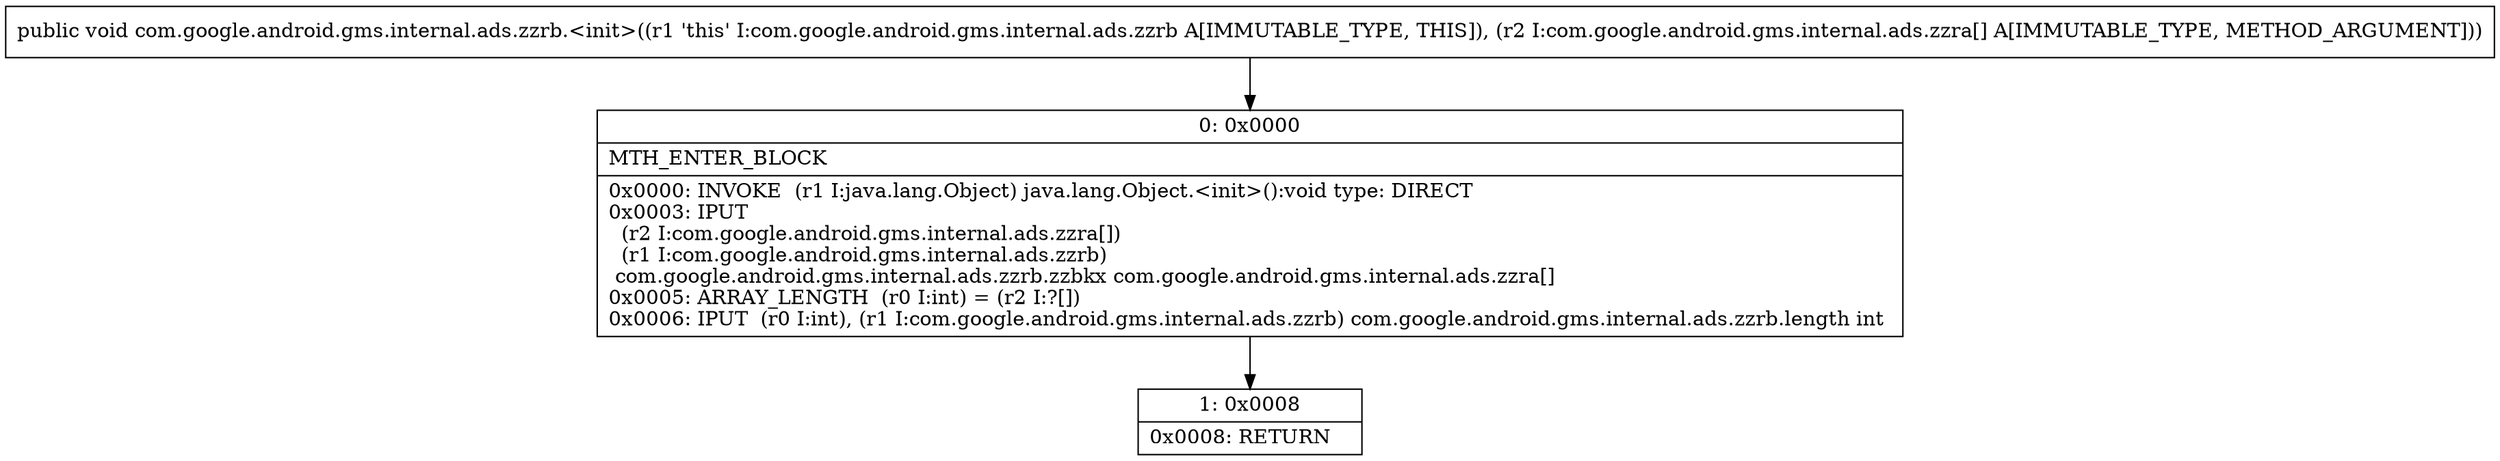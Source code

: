 digraph "CFG forcom.google.android.gms.internal.ads.zzrb.\<init\>([Lcom\/google\/android\/gms\/internal\/ads\/zzra;)V" {
Node_0 [shape=record,label="{0\:\ 0x0000|MTH_ENTER_BLOCK\l|0x0000: INVOKE  (r1 I:java.lang.Object) java.lang.Object.\<init\>():void type: DIRECT \l0x0003: IPUT  \l  (r2 I:com.google.android.gms.internal.ads.zzra[])\l  (r1 I:com.google.android.gms.internal.ads.zzrb)\l com.google.android.gms.internal.ads.zzrb.zzbkx com.google.android.gms.internal.ads.zzra[] \l0x0005: ARRAY_LENGTH  (r0 I:int) = (r2 I:?[]) \l0x0006: IPUT  (r0 I:int), (r1 I:com.google.android.gms.internal.ads.zzrb) com.google.android.gms.internal.ads.zzrb.length int \l}"];
Node_1 [shape=record,label="{1\:\ 0x0008|0x0008: RETURN   \l}"];
MethodNode[shape=record,label="{public void com.google.android.gms.internal.ads.zzrb.\<init\>((r1 'this' I:com.google.android.gms.internal.ads.zzrb A[IMMUTABLE_TYPE, THIS]), (r2 I:com.google.android.gms.internal.ads.zzra[] A[IMMUTABLE_TYPE, METHOD_ARGUMENT])) }"];
MethodNode -> Node_0;
Node_0 -> Node_1;
}

